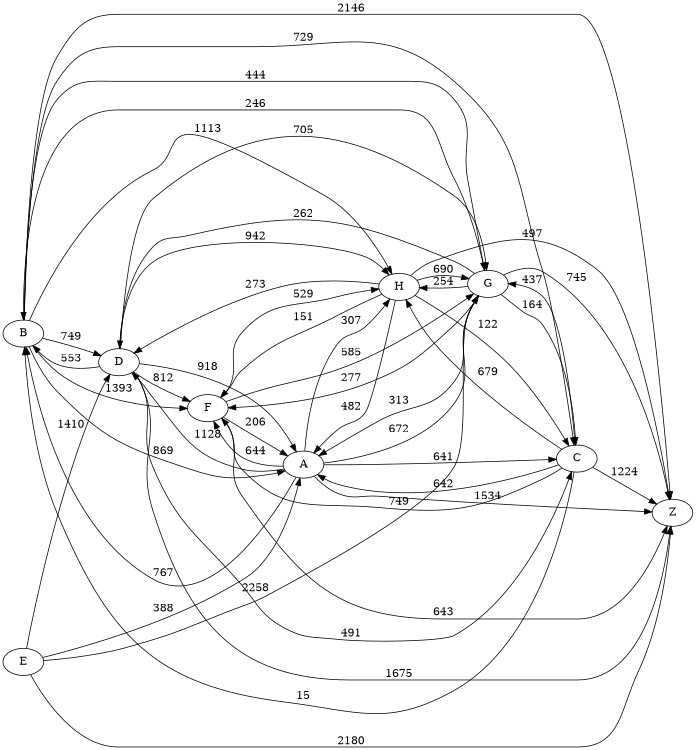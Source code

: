 digraph G {
	rankdir=LR size="8,5"
	B
	D
	B -> D [label=749]
	B
	Z
	B -> Z [label=2146]
	B
	A
	B -> A [label=869]
	B
	C
	B -> C [label=729]
	B
	G
	B -> G [label=444]
	B
	H
	B -> H [label=1113]
	B
	F
	B -> F [label=1393]
	D
	C
	D -> C [label=491]
	D
	A
	D -> A [label=918]
	D
	F
	D -> F [label=812]
	D
	Z
	D -> Z [label=1675]
	D
	B
	D -> B [label=553]
	D
	H
	D -> H [label=942]
	D
	G
	D -> G [label=705]
	C
	Z
	C -> Z [label=1224]
	C
	G
	C -> G [label=437]
	C
	F
	C -> F [label=749]
	C
	A
	C -> A [label=642]
	C
	H
	C -> H [label=679]
	C
	B
	C -> B [label=15]
	A
	Z
	A -> Z [label=1534]
	A
	D
	A -> D [label=1128]
	A
	C
	A -> C [label=641]
	A
	G
	A -> G [label=672]
	A
	B
	A -> B [label=767]
	A
	F
	A -> F [label=644]
	A
	H
	A -> H [label=307]
	G
	Z
	G -> Z [label=745]
	G
	C
	G -> C [label=164]
	G
	D
	G -> D [label=262]
	G
	H
	G -> H [label=254]
	G
	B
	G -> B [label=246]
	G
	A
	G -> A [label=313]
	G
	F
	G -> F [label=277]
	E
	A
	E -> A [label=388]
	E
	G
	E -> G [label=2258]
	E
	Z
	E -> Z [label=2180]
	E
	D
	E -> D [label=1410]
	F
	Z
	F -> Z [label=643]
	F
	G
	F -> G [label=585]
	F
	H
	F -> H [label=529]
	F
	A
	F -> A [label=206]
	H
	Z
	H -> Z [label=497]
	H
	F
	H -> F [label=151]
	H
	A
	H -> A [label=482]
	H
	C
	H -> C [label=122]
	H
	G
	H -> G [label=690]
	H
	D
	H -> D [label=273]
}
